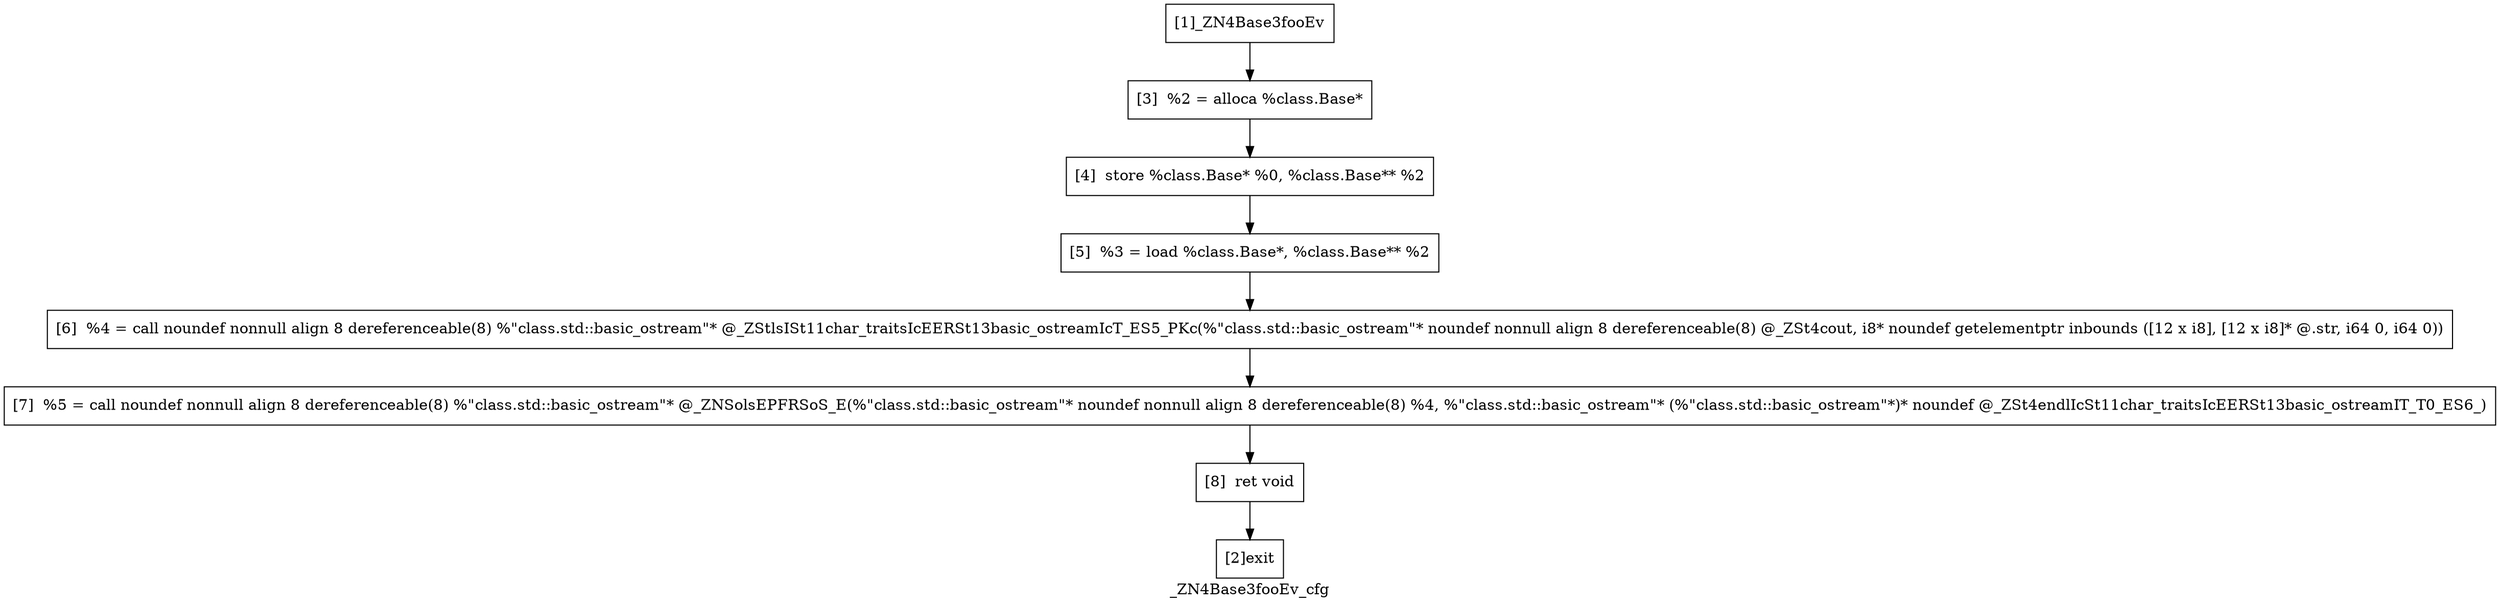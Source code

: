 digraph "_ZN4Base3fooEv_cfg"{
	label="_ZN4Base3fooEv_cfg";


	// Define the nodes
	N1 [shape=rectangle, color=black,label="[1]_ZN4Base3fooEv"];
	N2 [shape=rectangle, color=black,label="[2]exit"];
	N3 [shape=rectangle, color=black,label="[3]  %2 = alloca %class.Base*"];
	N4 [shape=rectangle, color=black,label="[4]  store %class.Base* %0, %class.Base** %2"];
	N5 [shape=rectangle, color=black,label="[5]  %3 = load %class.Base*, %class.Base** %2"];
	N6 [shape=rectangle, color=black,label="[6]  %4 = call noundef nonnull align 8 dereferenceable(8) %\"class.std::basic_ostream\"* @_ZStlsISt11char_traitsIcEERSt13basic_ostreamIcT_ES5_PKc(%\"class.std::basic_ostream\"* noundef nonnull align 8 dereferenceable(8) @_ZSt4cout, i8* noundef getelementptr inbounds ([12 x i8], [12 x i8]* @.str, i64 0, i64 0))"];
	N7 [shape=rectangle, color=black,label="[7]  %5 = call noundef nonnull align 8 dereferenceable(8) %\"class.std::basic_ostream\"* @_ZNSolsEPFRSoS_E(%\"class.std::basic_ostream\"* noundef nonnull align 8 dereferenceable(8) %4, %\"class.std::basic_ostream\"* (%\"class.std::basic_ostream\"*)* noundef @_ZSt4endlIcSt11char_traitsIcEERSt13basic_ostreamIT_T0_ES6_)"];
	N8 [shape=rectangle, color=black,label="[8]  ret void"];


	// Define the edges
	N1 -> N3[color=black,label=""];
	N3 -> N4[color=black,label=""];
	N4 -> N5[color=black,label=""];
	N5 -> N6[color=black,label=""];
	N6 -> N7[color=black,label=""];
	N7 -> N8[color=black,label=""];
	N8 -> N2[color=black,label=""];
}
